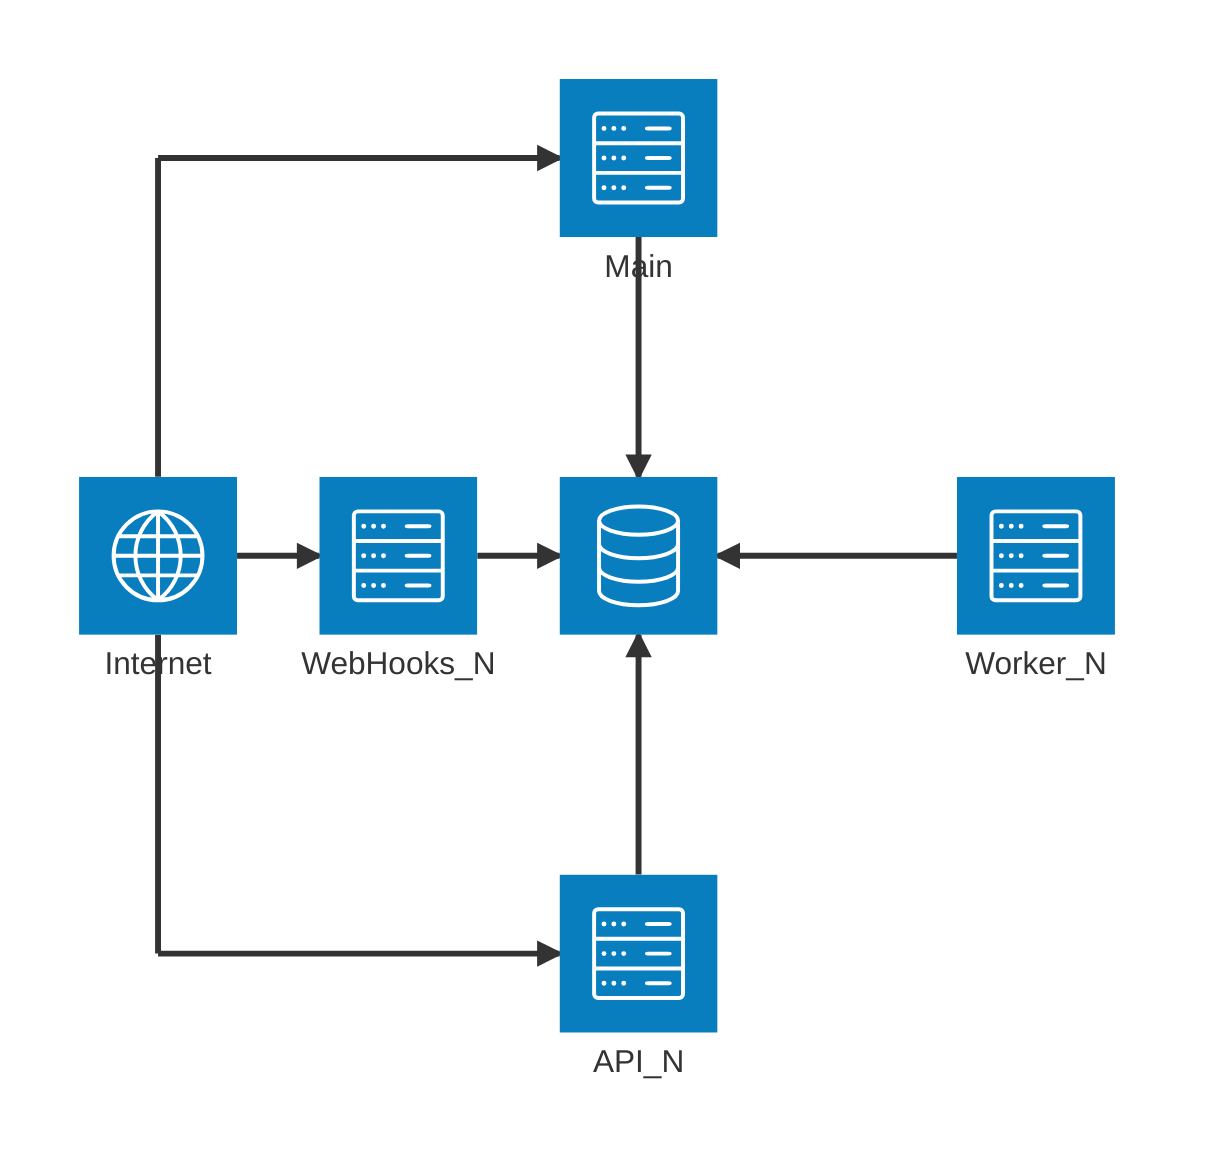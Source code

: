 architecture-beta
    junction InternetJunctionT
    junction InternetJunctionB

    service Internet(internet)[Internet]
    service Data(database)
    service Main(server)[Main]
    service Worker_N(server)[Worker_N]
    service WebHooks_N(server)[WebHooks_N]
    service API_N(server)[API_N]

    Main:B --> T:Data
    WebHooks_N:R --> L:Data
    Worker_N:L --> R:Data
    API_N:T --> B:Data
    Internet:R --> L:WebHooks_N
    Internet:T -- B:InternetJunctionT
    InternetJunctionT:R --> L:Main
    Internet:B -- T:InternetJunctionB
    InternetJunctionB:R --> L:API_N